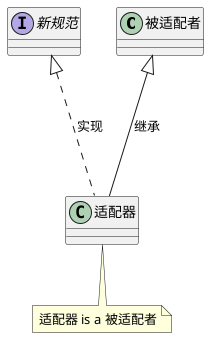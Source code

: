 @startuml

class 被适配者
interface 新规范
class 适配器
note bottom: 适配器 is a 被适配者

适配器 -u--|> 被适配者 : 继承
适配器 -u..|> 新规范 : 实现

@enduml